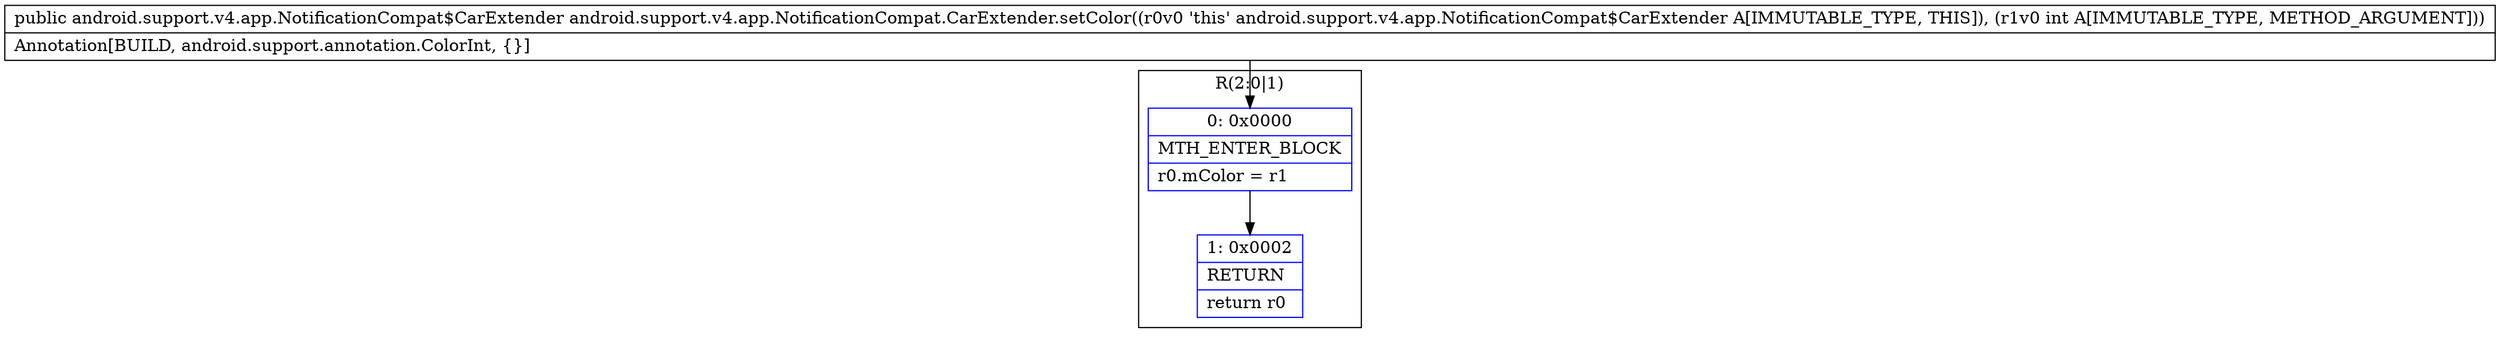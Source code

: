 digraph "CFG forandroid.support.v4.app.NotificationCompat.CarExtender.setColor(I)Landroid\/support\/v4\/app\/NotificationCompat$CarExtender;" {
subgraph cluster_Region_1065600305 {
label = "R(2:0|1)";
node [shape=record,color=blue];
Node_0 [shape=record,label="{0\:\ 0x0000|MTH_ENTER_BLOCK\l|r0.mColor = r1\l}"];
Node_1 [shape=record,label="{1\:\ 0x0002|RETURN\l|return r0\l}"];
}
MethodNode[shape=record,label="{public android.support.v4.app.NotificationCompat$CarExtender android.support.v4.app.NotificationCompat.CarExtender.setColor((r0v0 'this' android.support.v4.app.NotificationCompat$CarExtender A[IMMUTABLE_TYPE, THIS]), (r1v0 int A[IMMUTABLE_TYPE, METHOD_ARGUMENT]))  | Annotation[BUILD, android.support.annotation.ColorInt, \{\}]\l}"];
MethodNode -> Node_0;
Node_0 -> Node_1;
}

